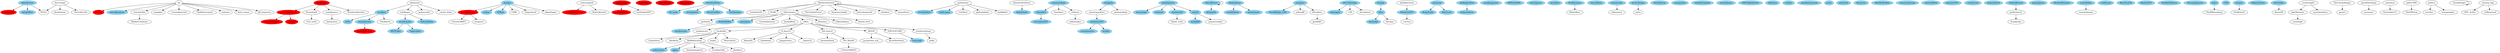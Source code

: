 digraph "" {
overlap=scale;

{ node [style=filled, color=red]
seanspicer
fox5ny
RandyEBarnett
ishapiro
petersuderman
senatorshoshana
scottlincicome
realDonaldTrump
newtgingrich
jimgeraghty
byrdinator
RichLowry
RosLehtinen
Alyssafarah
}

{ node [style=filled, color=skyblue]
kylegriffin1
yashar
bri_sacks
politicalwire
ZachStafford
nataliesurely
NPRnie
AllanJClarke
MEPFuller
TopherSpiro
JuddLegum
EricLiptonNYT
jeremybowers
harrysiegel
timkmak
lachlan
ParkerMolloy
chrisgeidner
marcusjdl
neeratanden
ajplus
kbriquelet
sarahkliff
alv9n
BuzzFeedBen
markfollman
DavidWright_CNN
jaketapper
OnPointRadio
aaronwiener
passantino
desiderioDC
alexburnsNYT
abenedikt
MonkovicNYT
SopanDeb
jdavidgoodman
BenjySarlin
MattGertz
TomNamako
swin24
jimtankersley
aedwardslevy
smallmagiczine
ezraklein
BillNeelyNBC
alexGspence
laurafleur
NickBaumann
SimonMaloy
petemont
valeriecodes
Jacob_Brogan
PattyMurray
annamerlan
AndyBCampbell
michaelhayes
NBCNightlyNews
dcbigjohn
jeffzeleny
mollyhc
jonathanweisman
jestei
pdmcleod
Phil_Mattingly
RyanLizza
MattMcBradley
AdamSerwer
chaunceydevega
mattsheffield
jwpetersNYT
Panoply
ceodonovan
AndrewKirell
GideonResnick
janinegibson
MichaelMechanic
LouiseRidley
rcallimachi
justinjm1
sammynickalls
BuzzFeedUK
OliviaMesser
MarlowNYC
TheMattWilstein
McLaughlinnews
fmanjoo
MotherJones
Slate
thedailybeast
Salon
BuzzFeedNews
CNN
nytimes
HillaryClinton
NewYorker
HuffingtonPost
}

pocahontas_ash_;
zerohedge;
Carlyyfriees;
joshu;
FriendsOfMFG;
CynthiaEriVo;
CNBC;
erinmdurkin;
Panoply;
miskeencore;
natashalipman;
MEPFuller;
NickKristof;
AHoop30;
TheUnholyRanger;
jimtankersley;
jdavidgoodman;
yashar;
colincampbell;
davisjsn;
Hadas_Gold;
XLNB;
Azi;
valeriecodes;
thekidnaee;
DLeonhardt;
marcusjdl;
jparkABC;
thedailybeast;
Crystal1Johnson;
RandyEBarnett;
mflynnJR;
_JusSmith;
DanAmira;
OliviaMesser;
AllanJClarke;
ParkerMolloy;
llcooljackie;
fox5ny;
ellisromance;
engadget;
pwthornton;
freakaIika;
marasawr;
awhtiman;
TheFIREorg;
daveweigel;
jaketapper;
BuzzFeedBen;
TopherSpiro;
realDonaldTrump;
scottlincicome;
jeremybowers;
D_Joyce15;
TheUnholyPrince;
JohnJHarwood;
aaronwiener;
petersuderman;
lindsaywise;
TomNamako;
_MiriAreta;
LaurenDezenski;
mattdpearce;
BuzzFeedNews;
NumbersMuncher;
ddiamond;
courosa;
PaulHRosenberg;
passantino;
SandySpringsGA;
desiderioDC;
"11thHour";
danprimack;
TinaMoorereport;
gerey2;
wuerker;
GideonResnick;
NerdyRanger;
LouiseRidley;
markfollman;
seanspicer;
jimgeraghty;
jfradioshow;
thewayoftheid;
kylegriffin1;
fmanjoo;
MatthewACherry;
NewYorker;
NickBaumann;
COOLEEBRAVO;
"11W";
KevinHart4real;
nahmias;
SHU_AcDev;
MtthwRose;
neeratanden;
mmurraypolitics;
aedwardslevy;
lachlan;
bri_sacks;
sahilkapur;
harrysiegel;
JakeSherman;
alv9n;
alexburnsNYT;
kbriquelet;
jayhancock1;
willmenaker;
littl_beaver;
RedBeKnowing;
KFILE;
dlewis89;
Slate;
CO2_earth;
pwnallthethings;
MotherJones;
katie_honan;
FarmobileLLC;
jadler1969;
SopanDeb;
notjessewalker;
scottwongDC;
JoyAnnReid;
dcbigjohn;
c0bra__;
timkmak;
ojedasbodega;
The_Man94;
abenedikt;
mkhammer;
sammynickalls;
willhaywood;
TimAlberta;
amffc;
DJTGIF;
DavidWright_CNN;
RobertBryan4;
MarketUrbanism;
edzitron;
seungminkim;
MattGertz;
Jill_Jorgensen;
newtgingrich;
VOICEOFCHID;
politico;
JuddLegum;
swin24;
Jacob_Brogan;
ezraklein;
chrisgeidner;
HuffingtonPost;
devindwyer;
senatorshoshana;
EricLiptonNYT;
MonkovicNYT;
FreePepTalks;
politicalwire;
BenjySarlin;
AdamSinger;
jackforbes22;
sarahkliff;
jesspavel;
bryanwarcholek;
lxopez;
OnPointRadio;
kangarooroo_;
JSoAbove;
KFaulders;
byrdinator;
justiceleaguewb;
petemont;
ajplus;
nytimes;
_rachel_dolan;
philsadelphia;
JThermss;
PatrickSvitek;
Lilblackbabies;
Seattle_Post;
nataliesurely;
justinjm1;
notthefakeSVP;
NPRnie;
AdamSerwer;
rehsifyar;
chasing_ling;
Salon;
IanMAdair;
LinseyDavis;
BossUpErin;
ishapiro;
Phil_Mattingly;
yourfavoritenay;
ZachStafford;
__ItsJustTy;
BuzzFeedOzNews;
marchmadness;
erinmdurkin -> MarketUrbanism;
Panoply -> Slate;
TheUnholyRanger -> gerey2;
jimtankersley -> petersuderman;
colincampbell -> RobertBryan4;
colincampbell -> realDonaldTrump;
XLNB -> _JusSmith;
Azi -> TinaMoorereport;
Azi -> LaurenDezenski;
Azi -> Jill_Jorgensen;
Azi -> fox5ny;
Azi -> erinmdurkin;
Azi -> engadget;
Azi -> katie_honan;
Azi -> nahmias;
Azi -> jdavidgoodman;
valeriecodes -> mkhammer;
DLeonhardt -> CO2_earth;
thedailybeast -> timkmak;
thedailybeast -> harrysiegel;
thedailybeast -> desiderioDC;
thedailybeast -> swin24;
OliviaMesser -> OliviaMesser;
OliviaMesser -> kbriquelet;
ParkerMolloy -> nataliesurely;
ellisromance -> ParkerMolloy;
ellisromance -> JThermss;
ellisromance -> c0bra__;
ellisromance -> Seattle_Post;
ellisromance -> Lilblackbabies;
ellisromance -> Crystal1Johnson;
ellisromance -> JoyAnnReid;
ellisromance -> passantino;
pwthornton -> "11thHour";
pwthornton -> ZachStafford;
pwthornton -> IanMAdair;
pwthornton -> JuddLegum;
pwthornton -> philsadelphia;
freakaIika -> RedBeKnowing;
freakaIika -> BossUpErin;
freakaIika -> Carlyyfriees;
freakaIika -> lxopez;
freakaIika -> _MiriAreta;
awhtiman -> FarmobileLLC;
daveweigel -> KFILE;
daveweigel -> jfradioshow;
daveweigel -> PatrickSvitek;
scottlincicome -> FriendsOfMFG;
scottlincicome -> jesspavel;
D_Joyce15 -> thekidnaee;
D_Joyce15 -> kangarooroo_;
D_Joyce15 -> __ItsJustTy;
D_Joyce15 -> AHoop30;
JohnJHarwood -> MonkovicNYT;
mattdpearce -> lindsaywise;
BuzzFeedNews -> BuzzFeedBen;
BuzzFeedNews -> bri_sacks;
BuzzFeedNews -> chrisgeidner;
BuzzFeedNews -> TomNamako;
ddiamond -> jayhancock1;
ddiamond -> sahilkapur;
ddiamond -> ezraklein;
ddiamond -> _rachel_dolan;
desiderioDC -> Hadas_Gold;
GideonResnick -> jackforbes22;
NerdyRanger -> NerdyRanger;
LouiseRidley -> natashalipman;
jimgeraghty -> newtgingrich;
jimgeraghty -> notthefakeSVP;
fmanjoo -> yashar;
fmanjoo -> danprimack;
fmanjoo -> CNBC;
fmanjoo -> scottlincicome;
fmanjoo -> NPRnie;
fmanjoo -> AdamSinger;
MatthewACherry -> justiceleaguewb;
MatthewACherry -> XLNB;
MatthewACherry -> MatthewACherry;
MatthewACherry -> CynthiaEriVo;
MatthewACherry -> bryanwarcholek;
MatthewACherry -> ellisromance;
MatthewACherry -> rehsifyar;
MatthewACherry -> LinseyDavis;
MatthewACherry -> TheUnholyPrince;
NewYorker -> dlewis89;
NickBaumann -> MtthwRose;
neeratanden -> MEPFuller;
neeratanden -> TopherSpiro;
mmurraypolitics -> alexburnsNYT;
sahilkapur -> OnPointRadio;
sahilkapur -> neeratanden;
JakeSherman -> zerohedge;
alexburnsNYT -> lachlan;
alexburnsNYT -> jeremybowers;
littl_beaver -> thewayoftheid;
littl_beaver -> The_Man94;
RedBeKnowing -> FreePepTalks;
RedBeKnowing -> ajplus;
RedBeKnowing -> politicalwire;
RedBeKnowing -> SandySpringsGA;
RedBeKnowing -> JSoAbove;
Slate -> abenedikt;
Slate -> davisjsn;
pwnallthethings -> marasawr;
MotherJones -> aaronwiener;
MotherJones -> markfollman;
jadler1969 -> TheFIREorg;
SopanDeb -> EricLiptonNYT;
scottwongDC -> JakeSherman;
scottwongDC -> marchmadness;
dcbigjohn -> ojedasbodega;
dcbigjohn -> mmurraypolitics;
c0bra__ -> DJTGIF;
c0bra__ -> D_Joyce15;
c0bra__ -> littl_beaver;
c0bra__ -> yourfavoritenay;
c0bra__ -> freakaIika;
c0bra__ -> VOICEOFCHID;
c0bra__ -> miskeencore;
The_Man94 -> COOLEEBRAVO;
sammynickalls -> edzitron;
sammynickalls -> SopanDeb;
sammynickalls -> DanAmira;
DJTGIF -> pocahontas_ash_;
DJTGIF -> KevinHart4real;
edzitron -> willmenaker;
VOICEOFCHID -> marcusjdl;
politico -> seungminkim;
politico -> wuerker;
swin24 -> notjessewalker;
swin24 -> sarahkliff;
Jacob_Brogan -> joshu;
ezraklein -> alv9n;
ezraklein -> jimtankersley;
ezraklein -> TimAlberta;
HuffingtonPost -> aedwardslevy;
senatorshoshana -> ishapiro;
senatorshoshana -> RandyEBarnett;
MonkovicNYT -> courosa;
jackforbes22 -> llcooljackie;
KFaulders -> jparkABC;
byrdinator -> mattdpearce;
byrdinator -> senatorshoshana;
byrdinator -> NumbersMuncher;
byrdinator -> DLeonhardt;
petemont -> MattGertz;
petemont -> BenjySarlin;
nytimes -> NickKristof;
justinjm1 -> mflynnJR;
justinjm1 -> KFaulders;
justinjm1 -> DavidWright_CNN;
AdamSerwer -> KFILE;
AdamSerwer -> kylegriffin1;
AdamSerwer -> seanspicer;
chasing_ling -> willhaywood;
chasing_ling -> SHU_AcDev;
Salon -> PaulHRosenberg;
Phil_Mattingly -> jaketapper;
Phil_Mattingly -> "11W";
Phil_Mattingly -> devindwyer;
yourfavoritenay -> amffc;
BuzzFeedOzNews -> AllanJClarke;
}
